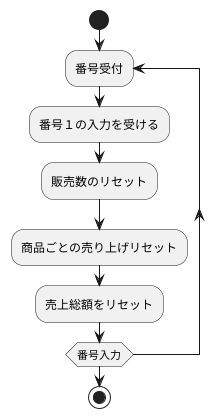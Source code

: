 @startuml タイトル
start
repeat :番号受付;
:番号１の入力を受ける;
:販売数のリセット;
:商品ごとの売り上げリセット;
:売上総額をリセット;
repeat while (番号入力)
stop

@enduml